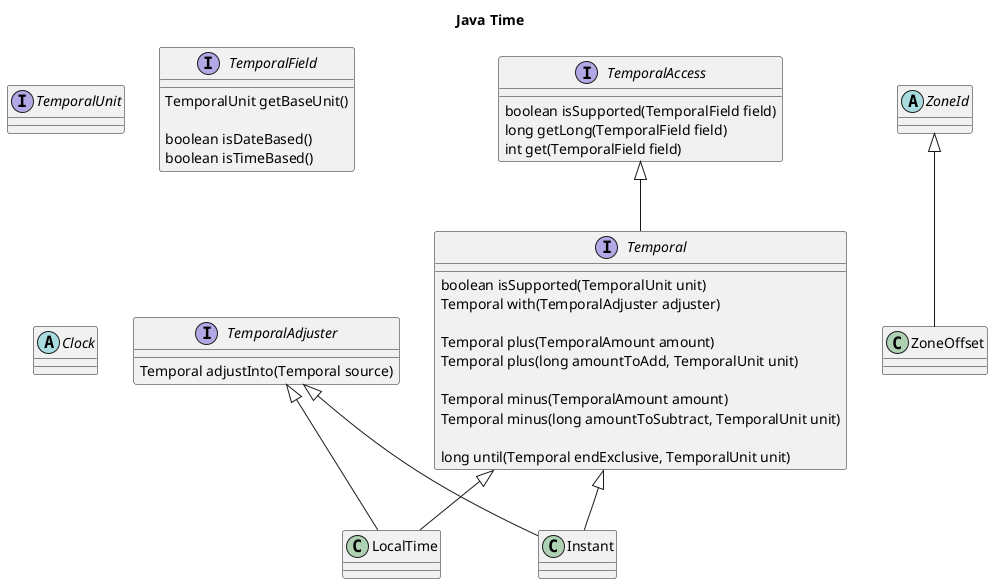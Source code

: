 @startuml
'https://plantuml.com/class-diagram

title Java Time

'时间单位
interface TemporalUnit

'日期或时间的字段
interface TemporalField {
    TemporalUnit getBaseUnit()

    boolean isDateBased()
    boolean isTimeBased()
}

'日期和时间对象的只读访问接口
interface TemporalAccess {
    boolean isSupported(TemporalField field)
    long getLong(TemporalField field)
    int get(TemporalField field)
}

'时间调整器
interface TemporalAdjuster {
    Temporal adjustInto(Temporal source)
}

interface Temporal {
    boolean isSupported(TemporalUnit unit)
    Temporal with(TemporalAdjuster adjuster)

    Temporal plus(TemporalAmount amount)
    Temporal plus(long amountToAdd, TemporalUnit unit)

    Temporal minus(TemporalAmount amount)
    Temporal minus(long amountToSubtract, TemporalUnit unit)

    long until(Temporal endExclusive, TemporalUnit unit)
}

TemporalAccess <|-- Temporal



class LocalTime {
}

Temporal <|-- LocalTime
TemporalAdjuster <|-- LocalTime

''''''''''''''' 时区相关 '''''''''''''''

abstract class ZoneId {
}

class ZoneOffset {
}

ZoneId <|-- ZoneOffset


''''''''''''''' 时刻相关 '''''''''''''''

abstract class Clock {
}

'时刻
class Instant {

}

Temporal <|-- Instant
TemporalAdjuster <|-- Instant

@enduml
